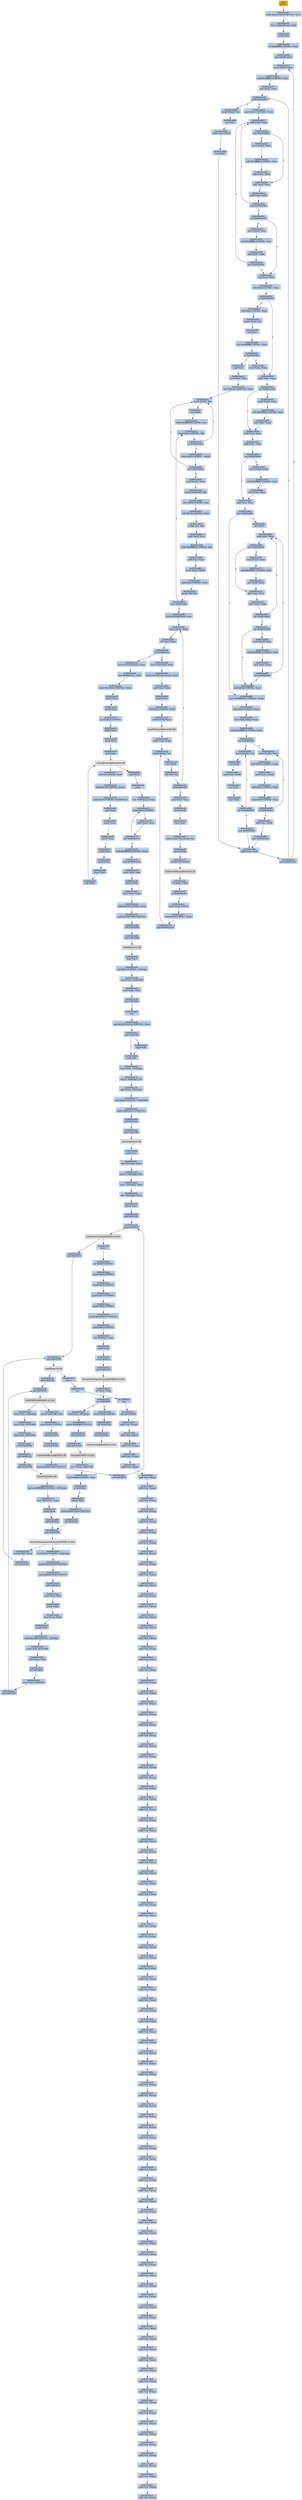 digraph G {
node[shape=rectangle,style=filled,fillcolor=lightsteelblue,color=lightsteelblue]
bgcolor="transparent"
a0x0042acf0pusha_[label="start\npusha ",color="lightgrey",fillcolor="orange"];
a0x0042acf1movl_0x41c000UINT32_esi[label="0x0042acf1\nmovl $0x41c000<UINT32>, %esi"];
a0x0042acf6leal__110592esi__edi[label="0x0042acf6\nleal -110592(%esi), %edi"];
a0x0042acfcpushl_edi[label="0x0042acfc\npushl %edi"];
a0x0042acfdorl_0xffffffffUINT8_ebp[label="0x0042acfd\norl $0xffffffff<UINT8>, %ebp"];
a0x0042ad00jmp_0x0042ad12[label="0x0042ad00\njmp 0x0042ad12"];
a0x0042ad12movl_esi__ebx[label="0x0042ad12\nmovl (%esi), %ebx"];
a0x0042ad14subl_0xfffffffcUINT8_esi[label="0x0042ad14\nsubl $0xfffffffc<UINT8>, %esi"];
a0x0042ad17adcl_ebx_ebx[label="0x0042ad17\nadcl %ebx, %ebx"];
a0x0042ad19jb_0x0042ad08[label="0x0042ad19\njb 0x0042ad08"];
a0x0042ad08movb_esi__al[label="0x0042ad08\nmovb (%esi), %al"];
a0x0042ad0aincl_esi[label="0x0042ad0a\nincl %esi"];
a0x0042ad0bmovb_al_edi_[label="0x0042ad0b\nmovb %al, (%edi)"];
a0x0042ad0dincl_edi[label="0x0042ad0d\nincl %edi"];
a0x0042ad0eaddl_ebx_ebx[label="0x0042ad0e\naddl %ebx, %ebx"];
a0x0042ad10jne_0x0042ad19[label="0x0042ad10\njne 0x0042ad19"];
a0x0042ad1bmovl_0x1UINT32_eax[label="0x0042ad1b\nmovl $0x1<UINT32>, %eax"];
a0x0042ad20addl_ebx_ebx[label="0x0042ad20\naddl %ebx, %ebx"];
a0x0042ad22jne_0x0042ad2b[label="0x0042ad22\njne 0x0042ad2b"];
a0x0042ad2badcl_eax_eax[label="0x0042ad2b\nadcl %eax, %eax"];
a0x0042ad2daddl_ebx_ebx[label="0x0042ad2d\naddl %ebx, %ebx"];
a0x0042ad2fjae_0x0042ad20[label="0x0042ad2f\njae 0x0042ad20"];
a0x0042ad31jne_0x0042ad3c[label="0x0042ad31\njne 0x0042ad3c"];
a0x0042ad3cxorl_ecx_ecx[label="0x0042ad3c\nxorl %ecx, %ecx"];
a0x0042ad3esubl_0x3UINT8_eax[label="0x0042ad3e\nsubl $0x3<UINT8>, %eax"];
a0x0042ad41jb_0x0042ad50[label="0x0042ad41\njb 0x0042ad50"];
a0x0042ad50addl_ebx_ebx[label="0x0042ad50\naddl %ebx, %ebx"];
a0x0042ad52jne_0x0042ad5b[label="0x0042ad52\njne 0x0042ad5b"];
a0x0042ad5badcl_ecx_ecx[label="0x0042ad5b\nadcl %ecx, %ecx"];
a0x0042ad5daddl_ebx_ebx[label="0x0042ad5d\naddl %ebx, %ebx"];
a0x0042ad5fjne_0x0042ad68[label="0x0042ad5f\njne 0x0042ad68"];
a0x0042ad68adcl_ecx_ecx[label="0x0042ad68\nadcl %ecx, %ecx"];
a0x0042ad6ajne_0x0042ad8c[label="0x0042ad6a\njne 0x0042ad8c"];
a0x0042ad6cincl_ecx[label="0x0042ad6c\nincl %ecx"];
a0x0042ad6daddl_ebx_ebx[label="0x0042ad6d\naddl %ebx, %ebx"];
a0x0042ad6fjne_0x0042ad78[label="0x0042ad6f\njne 0x0042ad78"];
a0x0042ad78adcl_ecx_ecx[label="0x0042ad78\nadcl %ecx, %ecx"];
a0x0042ad7aaddl_ebx_ebx[label="0x0042ad7a\naddl %ebx, %ebx"];
a0x0042ad7cjae_0x0042ad6d[label="0x0042ad7c\njae 0x0042ad6d"];
a0x0042ad7ejne_0x0042ad89[label="0x0042ad7e\njne 0x0042ad89"];
a0x0042ad89addl_0x2UINT8_ecx[label="0x0042ad89\naddl $0x2<UINT8>, %ecx"];
a0x0042ad8ccmpl_0xfffff300UINT32_ebp[label="0x0042ad8c\ncmpl $0xfffff300<UINT32>, %ebp"];
a0x0042ad92adcl_0x1UINT8_ecx[label="0x0042ad92\nadcl $0x1<UINT8>, %ecx"];
a0x0042ad95leal_ediebp__edx[label="0x0042ad95\nleal (%edi,%ebp), %edx"];
a0x0042ad98cmpl_0xfffffffcUINT8_ebp[label="0x0042ad98\ncmpl $0xfffffffc<UINT8>, %ebp"];
a0x0042ad9bjbe_0x0042adac[label="0x0042ad9b\njbe 0x0042adac"];
a0x0042ad9dmovb_edx__al[label="0x0042ad9d\nmovb (%edx), %al"];
a0x0042ad9fincl_edx[label="0x0042ad9f\nincl %edx"];
a0x0042ada0movb_al_edi_[label="0x0042ada0\nmovb %al, (%edi)"];
a0x0042ada2incl_edi[label="0x0042ada2\nincl %edi"];
a0x0042ada3decl_ecx[label="0x0042ada3\ndecl %ecx"];
a0x0042ada4jne_0x0042ad9d[label="0x0042ada4\njne 0x0042ad9d"];
a0x0042ada6jmp_0x0042ad0e[label="0x0042ada6\njmp 0x0042ad0e"];
a0x0042ad24movl_esi__ebx[label="0x0042ad24\nmovl (%esi), %ebx"];
a0x0042ad26subl_0xfffffffcUINT8_esi[label="0x0042ad26\nsubl $0xfffffffc<UINT8>, %esi"];
a0x0042ad29adcl_ebx_ebx[label="0x0042ad29\nadcl %ebx, %ebx"];
a0x0042ad43shll_0x8UINT8_eax[label="0x0042ad43\nshll $0x8<UINT8>, %eax"];
a0x0042ad46movb_esi__al[label="0x0042ad46\nmovb (%esi), %al"];
a0x0042ad48incl_esi[label="0x0042ad48\nincl %esi"];
a0x0042ad49xorl_0xffffffffUINT8_eax[label="0x0042ad49\nxorl $0xffffffff<UINT8>, %eax"];
a0x0042ad4cje_0x0042adc2[label="0x0042ad4c\nje 0x0042adc2"];
a0x0042ad4emovl_eax_ebp[label="0x0042ad4e\nmovl %eax, %ebp"];
a0x0042adacmovl_edx__eax[label="0x0042adac\nmovl (%edx), %eax"];
a0x0042adaeaddl_0x4UINT8_edx[label="0x0042adae\naddl $0x4<UINT8>, %edx"];
a0x0042adb1movl_eax_edi_[label="0x0042adb1\nmovl %eax, (%edi)"];
a0x0042adb3addl_0x4UINT8_edi[label="0x0042adb3\naddl $0x4<UINT8>, %edi"];
a0x0042adb6subl_0x4UINT8_ecx[label="0x0042adb6\nsubl $0x4<UINT8>, %ecx"];
a0x0042adb9ja_0x0042adac[label="0x0042adb9\nja 0x0042adac"];
a0x0042adbbaddl_ecx_edi[label="0x0042adbb\naddl %ecx, %edi"];
a0x0042adbdjmp_0x0042ad0e[label="0x0042adbd\njmp 0x0042ad0e"];
a0x0042ad61movl_esi__ebx[label="0x0042ad61\nmovl (%esi), %ebx"];
a0x0042ad63subl_0xfffffffcUINT8_esi[label="0x0042ad63\nsubl $0xfffffffc<UINT8>, %esi"];
a0x0042ad66adcl_ebx_ebx[label="0x0042ad66\nadcl %ebx, %ebx"];
a0x0042ad33movl_esi__ebx[label="0x0042ad33\nmovl (%esi), %ebx"];
a0x0042ad35subl_0xfffffffcUINT8_esi[label="0x0042ad35\nsubl $0xfffffffc<UINT8>, %esi"];
a0x0042ad38adcl_ebx_ebx[label="0x0042ad38\nadcl %ebx, %ebx"];
a0x0042ad3ajae_0x0042ad20[label="0x0042ad3a\njae 0x0042ad20"];
a0x0042ad54movl_esi__ebx[label="0x0042ad54\nmovl (%esi), %ebx"];
a0x0042ad56subl_0xfffffffcUINT8_esi[label="0x0042ad56\nsubl $0xfffffffc<UINT8>, %esi"];
a0x0042ad59adcl_ebx_ebx[label="0x0042ad59\nadcl %ebx, %ebx"];
a0x0042ad80movl_esi__ebx[label="0x0042ad80\nmovl (%esi), %ebx"];
a0x0042ad82subl_0xfffffffcUINT8_esi[label="0x0042ad82\nsubl $0xfffffffc<UINT8>, %esi"];
a0x0042ad85adcl_ebx_ebx[label="0x0042ad85\nadcl %ebx, %ebx"];
a0x0042ad87jae_0x0042ad6d[label="0x0042ad87\njae 0x0042ad6d"];
a0x0042ad71movl_esi__ebx[label="0x0042ad71\nmovl (%esi), %ebx"];
a0x0042ad73subl_0xfffffffcUINT8_esi[label="0x0042ad73\nsubl $0xfffffffc<UINT8>, %esi"];
a0x0042ad76adcl_ebx_ebx[label="0x0042ad76\nadcl %ebx, %ebx"];
a0x0042adc2popl_esi[label="0x0042adc2\npopl %esi"];
a0x0042adc3movl_esi_edi[label="0x0042adc3\nmovl %esi, %edi"];
a0x0042adc5movl_0x22UINT32_ecx[label="0x0042adc5\nmovl $0x22<UINT32>, %ecx"];
a0x0042adcamovb_edi__al[label="0x0042adca\nmovb (%edi), %al"];
a0x0042adccincl_edi[label="0x0042adcc\nincl %edi"];
a0x0042adcdsubb_0xffffffe8UINT8_al[label="0x0042adcd\nsubb $0xffffffe8<UINT8>, %al"];
a0x0042adcfcmpb_0x1UINT8_al[label="0x0042adcf\ncmpb $0x1<UINT8>, %al"];
a0x0042add1ja_0x0042adca[label="0x0042add1\nja 0x0042adca"];
a0x0042add3cmpb_0x0UINT8_edi_[label="0x0042add3\ncmpb $0x0<UINT8>, (%edi)"];
a0x0042add6jne_0x0042adca[label="0x0042add6\njne 0x0042adca"];
a0x0042add8movl_edi__eax[label="0x0042add8\nmovl (%edi), %eax"];
a0x0042addamovb_0x4edi__bl[label="0x0042adda\nmovb 0x4(%edi), %bl"];
a0x0042adddshrw_0x8UINT8_ax[label="0x0042addd\nshrw $0x8<UINT8>, %ax"];
a0x0042ade1roll_0x10UINT8_eax[label="0x0042ade1\nroll $0x10<UINT8>, %eax"];
a0x0042ade4xchgb_al_ah[label="0x0042ade4\nxchgb %al, %ah"];
a0x0042ade6subl_edi_eax[label="0x0042ade6\nsubl %edi, %eax"];
a0x0042ade8subb_0xffffffe8UINT8_bl[label="0x0042ade8\nsubb $0xffffffe8<UINT8>, %bl"];
a0x0042adebaddl_esi_eax[label="0x0042adeb\naddl %esi, %eax"];
a0x0042adedmovl_eax_edi_[label="0x0042aded\nmovl %eax, (%edi)"];
a0x0042adefaddl_0x5UINT8_edi[label="0x0042adef\naddl $0x5<UINT8>, %edi"];
a0x0042adf2movb_bl_al[label="0x0042adf2\nmovb %bl, %al"];
a0x0042adf4loop_0x0042adcf[label="0x0042adf4\nloop 0x0042adcf"];
a0x0042adf6leal_0x28000esi__edi[label="0x0042adf6\nleal 0x28000(%esi), %edi"];
a0x0042adfcmovl_edi__eax[label="0x0042adfc\nmovl (%edi), %eax"];
a0x0042adfeorl_eax_eax[label="0x0042adfe\norl %eax, %eax"];
a0x0042ae00je_0x0042ae3e[label="0x0042ae00\nje 0x0042ae3e"];
a0x0042ae02movl_0x4edi__ebx[label="0x0042ae02\nmovl 0x4(%edi), %ebx"];
a0x0042ae05leal_0x35744eaxesi__eax[label="0x0042ae05\nleal 0x35744(%eax,%esi), %eax"];
a0x0042ae0caddl_esi_ebx[label="0x0042ae0c\naddl %esi, %ebx"];
a0x0042ae0epushl_eax[label="0x0042ae0e\npushl %eax"];
a0x0042ae0faddl_0x8UINT8_edi[label="0x0042ae0f\naddl $0x8<UINT8>, %edi"];
a0x0042ae12call_0x357bcesi_[label="0x0042ae12\ncall 0x357bc(%esi)"];
LoadLibraryA_kernel32_dll[label="LoadLibraryA@kernel32.dll",color="lightgrey",fillcolor="lightgrey"];
a0x0042ae18xchgl_eax_ebp[label="0x0042ae18\nxchgl %eax, %ebp"];
a0x0042ae19movb_edi__al[label="0x0042ae19\nmovb (%edi), %al"];
a0x0042ae1bincl_edi[label="0x0042ae1b\nincl %edi"];
a0x0042ae1corb_al_al[label="0x0042ae1c\norb %al, %al"];
a0x0042ae1eje_0x0042adfc[label="0x0042ae1e\nje 0x0042adfc"];
a0x0042ae20movl_edi_ecx[label="0x0042ae20\nmovl %edi, %ecx"];
a0x0042ae22pushl_edi[label="0x0042ae22\npushl %edi"];
a0x0042ae23decl_eax[label="0x0042ae23\ndecl %eax"];
a0x0042ae24repnz_scasb_es_edi__al[label="0x0042ae24\nrepnz scasb %es:(%edi), %al"];
a0x0042ae26pushl_ebp[label="0x0042ae26\npushl %ebp"];
a0x0042ae27call_0x357c0esi_[label="0x0042ae27\ncall 0x357c0(%esi)"];
GetProcAddress_kernel32_dll[label="GetProcAddress@kernel32.dll",color="lightgrey",fillcolor="lightgrey"];
a0x0042ae2dorl_eax_eax[label="0x0042ae2d\norl %eax, %eax"];
a0x0042ae2fje_0x0042ae38[label="0x0042ae2f\nje 0x0042ae38"];
a0x0042ae31movl_eax_ebx_[label="0x0042ae31\nmovl %eax, (%ebx)"];
a0x0042ae33addl_0x4UINT8_ebx[label="0x0042ae33\naddl $0x4<UINT8>, %ebx"];
a0x0042ae36jmp_0x0042ae19[label="0x0042ae36\njmp 0x0042ae19"];
a0x0042ae3emovl_0x357c4esi__ebp[label="0x0042ae3e\nmovl 0x357c4(%esi), %ebp"];
a0x0042ae44leal__4096esi__edi[label="0x0042ae44\nleal -4096(%esi), %edi"];
a0x0042ae4amovl_0x1000UINT32_ebx[label="0x0042ae4a\nmovl $0x1000<UINT32>, %ebx"];
a0x0042ae4fpushl_eax[label="0x0042ae4f\npushl %eax"];
a0x0042ae50pushl_esp[label="0x0042ae50\npushl %esp"];
a0x0042ae51pushl_0x4UINT8[label="0x0042ae51\npushl $0x4<UINT8>"];
a0x0042ae53pushl_ebx[label="0x0042ae53\npushl %ebx"];
a0x0042ae54pushl_edi[label="0x0042ae54\npushl %edi"];
a0x0042ae55call_ebp[label="0x0042ae55\ncall %ebp"];
VirtualProtect_kernel32_dll[label="VirtualProtect@kernel32.dll",color="lightgrey",fillcolor="lightgrey"];
a0x0042ae57leal_0x1c3edi__eax[label="0x0042ae57\nleal 0x1c3(%edi), %eax"];
a0x0042ae5dandb_0x7fUINT8_eax_[label="0x0042ae5d\nandb $0x7f<UINT8>, (%eax)"];
a0x0042ae60andb_0x7fUINT8_0x28eax_[label="0x0042ae60\nandb $0x7f<UINT8>, 0x28(%eax)"];
a0x0042ae64popl_eax[label="0x0042ae64\npopl %eax"];
a0x0042ae65pushl_eax[label="0x0042ae65\npushl %eax"];
a0x0042ae66pushl_esp[label="0x0042ae66\npushl %esp"];
a0x0042ae67pushl_eax[label="0x0042ae67\npushl %eax"];
a0x0042ae68pushl_ebx[label="0x0042ae68\npushl %ebx"];
a0x0042ae69pushl_edi[label="0x0042ae69\npushl %edi"];
a0x0042ae6acall_ebp[label="0x0042ae6a\ncall %ebp"];
a0x0042ae6cpopl_eax[label="0x0042ae6c\npopl %eax"];
a0x0042ae6dpopa_[label="0x0042ae6d\npopa "];
a0x0042ae6eleal__128esp__eax[label="0x0042ae6e\nleal -128(%esp), %eax"];
a0x0042ae72pushl_0x0UINT8[label="0x0042ae72\npushl $0x0<UINT8>"];
a0x0042ae74cmpl_eax_esp[label="0x0042ae74\ncmpl %eax, %esp"];
a0x0042ae76jne_0x0042ae72[label="0x0042ae76\njne 0x0042ae72"];
a0x0042ae78subl_0xffffff80UINT8_esp[label="0x0042ae78\nsubl $0xffffff80<UINT8>, %esp"];
a0x0042ae7bjmp_0x00403a39[label="0x0042ae7b\njmp 0x00403a39"];
a0x00403a39movl_edi_edi[label="0x00403a39\nmovl %edi, %edi"];
a0x00403a3bpushl_ebp[label="0x00403a3b\npushl %ebp"];
a0x00403a3cmovl_esp_ebp[label="0x00403a3c\nmovl %esp, %ebp"];
a0x00403a3esubl_0x38UINT8_esp[label="0x00403a3e\nsubl $0x38<UINT8>, %esp"];
a0x00403a41pushl_0x401068UINT32[label="0x00403a41\npushl $0x401068<UINT32>"];
a0x00403a46call_0x403e08[label="0x00403a46\ncall 0x403e08"];
a0x00403e08jmp_0x401008[label="0x00403e08\njmp 0x401008"];
strlen_msvcrt_dll[label="strlen@msvcrt.dll",color="lightgrey",fillcolor="lightgrey"];
a0x00403a4bpopl_ecx[label="0x00403a4b\npopl %ecx"];
a0x00403a4cxorl_0x1UINT8__4ebp_[label="0x00403a4c\nxorl $0x1<UINT8>, -4(%ebp)"];
a0x00403a50movl_ecx_0x405000[label="0x00403a50\nmovl %ecx, 0x405000"];
a0x00403a56testl_ebx_edi[label="0x00403a56\ntestl %ebx, %edi"];
a0x00403a58jno_0x403a61[label="0x00403a58\njno 0x403a61"];
a0x00403a61nop_[label="0x00403a61\nnop "];
a0x00403a62testl_0x301e11acUINT32_eax[label="0x00403a62\ntestl $0x301e11ac<UINT32>, %eax"];
a0x00403a67jne_0x403a6b[label="0x00403a67\njne 0x403a6b"];
a0x00403a69negb_dh[label="0x00403a69\nnegb %dh"];
a0x00403a6bnotb_bl[label="0x00403a6b\nnotb %bl"];
a0x00403a6dmovl_edi__12ebp_[label="0x00403a6d\nmovl %edi, -12(%ebp)"];
a0x00403a70movw__16ebp__si[label="0x00403a70\nmovw -16(%ebp), %si"];
a0x00403a74sbbl_ebx__12ebp_[label="0x00403a74\nsbbl %ebx, -12(%ebp)"];
a0x00403a77movl_0x0UINT32_0x405004[label="0x00403a77\nmovl $0x0<UINT32>, 0x405004"];
a0x00403a81pushl_0x40107cUINT32[label="0x00403a81\npushl $0x40107c<UINT32>"];
a0x00403a86call_0x403e0e[label="0x00403a86\ncall 0x403e0e"];
a0x00403e0ejmp_0x401004[label="0x00403e0e\njmp 0x401004"];
remove_msvcrt_dll[label="remove@msvcrt.dll",color="lightgrey",fillcolor="lightgrey"];
a0x00403a8bpopl_ecx[label="0x00403a8b\npopl %ecx"];
a0x00403a8caddl__8ebp__edx[label="0x00403a8c\naddl -8(%ebp), %edx"];
a0x00403a8fmovw__16ebp__ax[label="0x00403a8f\nmovw -16(%ebp), %ax"];
a0x00403a93movl__20ebp__ebx[label="0x00403a93\nmovl -20(%ebp), %ebx"];
a0x00403a96leal__36ebp__eax[label="0x00403a96\nleal -36(%ebp), %eax"];
a0x00403a99pushl_eax[label="0x00403a99\npushl %eax"];
a0x00403a9acall_0x403e20[label="0x00403a9a\ncall 0x403e20"];
a0x00403e20jmp_0x401024[label="0x00403e20\njmp 0x401024"];
GetSystemTime_KERNEL32_DLL[label="GetSystemTime@KERNEL32.DLL",color="lightgrey",fillcolor="lightgrey"];
a0x00403a9fcall_0x403e14[label="0x00403a9f\ncall 0x403e14"];
a0x00403e14jmp_0x401000[label="0x00403e14\njmp 0x401000"];
rand_msvcrt_dll[label="rand@msvcrt.dll",color="lightgrey",fillcolor="lightgrey"];
a0x00403aa4call_0x403e26[label="0x00403aa4\ncall 0x403e26"];
a0x00403e26jmp_0x40101c[label="0x00403e26\njmp 0x40101c"];
GetOEMCP_KERNEL32_DLL[label="GetOEMCP@KERNEL32.DLL",color="lightgrey",fillcolor="lightgrey"];
a0x00403aa9movw_ax__16ebp_[label="0x00403aa9\nmovw %ax, -16(%ebp)"];
a0x00403aadmovw_di_0x405008[label="0x00403aad\nmovw %di, 0x405008"];
a0x00403ab4andw_bx_0x40500a[label="0x00403ab4\nandw %bx, 0x40500a"];
a0x00403abbpushl_0x40500c[label="0x00403abb\npushl 0x40500c"];
a0x00403ac1call_0x403e4a[label="0x00403ac1\ncall 0x403e4a"];
a0x00403e4ajmp_0x401034[label="0x00403e4a\njmp 0x401034"];
SaveDC_GDI32_dll[label="SaveDC@GDI32.dll",color="lightgrey",fillcolor="lightgrey"];
a0x00403ac6movw_0xffffffffUINT16__40ebp_[label="0x00403ac6\nmovw $0xffffffff<UINT16>, -40(%ebp)"];
a0x00403accleal__48ebp__eax[label="0x00403acc\nleal -48(%ebp), %eax"];
a0x00403acfpushl_eax[label="0x00403acf\npushl %eax"];
a0x00403ad0call_0x403e2c[label="0x00403ad0\ncall 0x403e2c"];
a0x00403e2cjmp_0x401018[label="0x00403e2c\njmp 0x401018"];
QueryPerformanceCounter_KERNEL32_DLL[label="QueryPerformanceCounter@KERNEL32.DLL",color="lightgrey",fillcolor="lightgrey"];
a0x00403ad5movb_0x1UINT8__52ebp_[label="0x00403ad5\nmovb $0x1<UINT8>, -52(%ebp)"];
a0x00403ad9pushl_0x401090UINT32[label="0x00403ad9\npushl $0x401090<UINT32>"];
a0x00403adepushl_0x4010a8UINT32[label="0x00403ade\npushl $0x4010a8<UINT32>"];
a0x00403ae3call_0x403da1[label="0x00403ae3\ncall 0x403da1"];
a0x00403da1movl_edi_edi[label="0x00403da1\nmovl %edi, %edi"];
a0x00403da3pushl_ebp[label="0x00403da3\npushl %ebp"];
a0x00403da4movl_esp_ebp[label="0x00403da4\nmovl %esp, %ebp"];
a0x00403da6pushl_ecx[label="0x00403da6\npushl %ecx"];
a0x00403da7andl_0x1d8UINT32__4ebp_[label="0x00403da7\nandl $0x1d8<UINT32>, -4(%ebp)"];
a0x00403daemovb_dh_0x407588[label="0x00403dae\nmovb %dh, 0x407588"];
a0x00403db4testl_ecx_edi[label="0x00403db4\ntestl %ecx, %edi"];
a0x00403db6je_0x403ddd[label="0x00403db6\nje 0x403ddd"];
a0x00403dddmovl_edi_0x4075e0[label="0x00403ddd\nmovl %edi, 0x4075e0"];
a0x00403de3call_0x403e26[label="0x00403de3\ncall 0x403e26"];
a0x00403de8movb_0x407588_ah[label="0x00403de8\nmovb 0x407588, %ah"];
a0x00403deepushl_0x0UINT8[label="0x00403dee\npushl $0x0<UINT8>"];
a0x00403df0call_0x403e62[label="0x00403df0\ncall 0x403e62"];
a0x00403e62jmp_0x401044[label="0x00403e62\njmp 0x401044"];
CreateSolidBrush_GDI32_dll[label="CreateSolidBrush@GDI32.dll",color="lightgrey",fillcolor="lightgrey"];
a0x00403df5pushl_0x4075e8UINT32[label="0x00403df5\npushl $0x4075e8<UINT32>"];
a0x00403dfacall_0x403e20[label="0x00403dfa\ncall 0x403e20"];
a0x00403dffleave_[label="0x00403dff\nleave "];
a0x00403e00ret_0x8UINT16[label="0x00403e00\nret $0x8<UINT16>"];
a0x00403ae8pushl_0x0UINT8[label="0x00403ae8\npushl $0x0<UINT8>"];
a0x00403aeapushl_0x0UINT8[label="0x00403aea\npushl $0x0<UINT8>"];
a0x00403aecpushl_0x14UINT8[label="0x00403aec\npushl $0x14<UINT8>"];
a0x00403aeepushl_0x0UINT8[label="0x00403aee\npushl $0x0<UINT8>"];
a0x00403af0pushl_0x403b3aUINT32[label="0x00403af0\npushl $0x403b3a<UINT32>"];
a0x00403af5pushl_0x0UINT8[label="0x00403af5\npushl $0x0<UINT8>"];
a0x00403af7leal__4ebp__eax[label="0x00403af7\nleal -4(%ebp), %eax"];
a0x00403afapushl_eax[label="0x00403afa\npushl %eax"];
a0x00403afbcall_0x403e32[label="0x00403afb\ncall 0x403e32"];
a0x00403e32jmp_0x401014[label="0x00403e32\njmp 0x401014"];
CreateTimerQueueTimer_KERNEL32_DLL[label="CreateTimerQueueTimer@KERNEL32.DLL",color="lightgrey",fillcolor="lightgrey"];
a0x00403b00orl_eax_eax[label="0x00403b00\norl %eax, %eax"];
a0x00403b02jne_0x403b0b[label="0x00403b02\njne 0x403b0b"];
a0x00403b04pushl_0x0UINT8[label="0x00403b04\npushl $0x0<UINT8>"];
a0x00403b0bmovb_dl__56ebp_[label="0x00403b0b\nmovb %dl, -56(%ebp)"];
a0x00403b0epushl_0xffffffffUINT8[label="0x00403b0e\npushl $0xffffffff<UINT8>"];
a0x00403b10call_0x403e3e[label="0x00403b10\ncall 0x403e3e"];
a0x00403e3ejmp_0x401020[label="0x00403e3e\njmp 0x401020"];
Sleep_KERNEL32_DLL[label="Sleep@KERNEL32.DLL",color="lightgrey",fillcolor="lightgrey"];
a0x00403b15movl_eax_0x407560[label="0x00403b15\nmovl %eax, 0x407560"];
a0x00403b1acmpl_0x6dUINT8_eax[label="0x00403b1a\ncmpl $0x6d<UINT8>, %eax"];
a0x00403b1dje_0x403b2e[label="0x00403b1d\nje 0x403b2e"];
a0x00403b1fbswap_ebx[label="0x00403b1f\nbswap %ebx"];
a0x00403b21pushl_0x407564UINT32[label="0x00403b21\npushl $0x407564<UINT32>"];
a0x00403b26call_0x403e2c[label="0x00403b26\ncall 0x403e2c"];
a0x00403b2bmovzbl_bl_eax[label="0x00403b2b\nmovzbl %bl, %eax"];
a0x00403b2ecall_0x403e14[label="0x00403b2e\ncall 0x403e14"];
a0x00403b33leave_[label="0x00403b33\nleave "];
a0x00403b34ret[label="0x00403b34\nret"];
a0x7c8000c0nop_[label="0x7c8000c0\nnop "];
a0x7c8000c1call_0x63d7f9f4[label="0x7c8000c1\ncall 0x63d7f9f4"];
a0x63d7f9f4addb_al_eax_[label="0x63d7f9f4\naddb %al, (%eax)"];
a0x63d7f9f6addb_al_eax_[label="0x63d7f9f6\naddb %al, (%eax)"];
a0x63d7f9f8addb_al_eax_[label="0x63d7f9f8\naddb %al, (%eax)"];
a0x63d7f9faaddb_al_eax_[label="0x63d7f9fa\naddb %al, (%eax)"];
a0x63d7f9fcaddb_al_eax_[label="0x63d7f9fc\naddb %al, (%eax)"];
a0x63d7f9feaddb_al_eax_[label="0x63d7f9fe\naddb %al, (%eax)"];
a0x63d7fa00addb_al_eax_[label="0x63d7fa00\naddb %al, (%eax)"];
a0x63d7fa02addb_al_eax_[label="0x63d7fa02\naddb %al, (%eax)"];
a0x63d7fa04addb_al_eax_[label="0x63d7fa04\naddb %al, (%eax)"];
a0x63d7fa06addb_al_eax_[label="0x63d7fa06\naddb %al, (%eax)"];
a0x63d7fa08addb_al_eax_[label="0x63d7fa08\naddb %al, (%eax)"];
a0x63d7fa0aaddb_al_eax_[label="0x63d7fa0a\naddb %al, (%eax)"];
a0x63d7fa0caddb_al_eax_[label="0x63d7fa0c\naddb %al, (%eax)"];
a0x63d7fa0eaddb_al_eax_[label="0x63d7fa0e\naddb %al, (%eax)"];
a0x63d7fa10addb_al_eax_[label="0x63d7fa10\naddb %al, (%eax)"];
a0x63d7fa12addb_al_eax_[label="0x63d7fa12\naddb %al, (%eax)"];
a0x63d7fa14addb_al_eax_[label="0x63d7fa14\naddb %al, (%eax)"];
a0x63d7fa16addb_al_eax_[label="0x63d7fa16\naddb %al, (%eax)"];
a0x63d7fa18addb_al_eax_[label="0x63d7fa18\naddb %al, (%eax)"];
a0x63d7fa1aaddb_al_eax_[label="0x63d7fa1a\naddb %al, (%eax)"];
a0x63d7fa1caddb_al_eax_[label="0x63d7fa1c\naddb %al, (%eax)"];
a0x63d7fa1eaddb_al_eax_[label="0x63d7fa1e\naddb %al, (%eax)"];
a0x63d7fa20addb_al_eax_[label="0x63d7fa20\naddb %al, (%eax)"];
a0x63d7fa22addb_al_eax_[label="0x63d7fa22\naddb %al, (%eax)"];
a0x63d7fa24addb_al_eax_[label="0x63d7fa24\naddb %al, (%eax)"];
a0x63d7fa26addb_al_eax_[label="0x63d7fa26\naddb %al, (%eax)"];
a0x63d7fa28addb_al_eax_[label="0x63d7fa28\naddb %al, (%eax)"];
a0x63d7fa2aaddb_al_eax_[label="0x63d7fa2a\naddb %al, (%eax)"];
a0x63d7fa2caddb_al_eax_[label="0x63d7fa2c\naddb %al, (%eax)"];
a0x63d7fa2eaddb_al_eax_[label="0x63d7fa2e\naddb %al, (%eax)"];
a0x63d7fa30addb_al_eax_[label="0x63d7fa30\naddb %al, (%eax)"];
a0x63d7fa32addb_al_eax_[label="0x63d7fa32\naddb %al, (%eax)"];
a0x63d7fa34addb_al_eax_[label="0x63d7fa34\naddb %al, (%eax)"];
a0x63d7fa36addb_al_eax_[label="0x63d7fa36\naddb %al, (%eax)"];
a0x63d7fa38addb_al_eax_[label="0x63d7fa38\naddb %al, (%eax)"];
a0x63d7fa3aaddb_al_eax_[label="0x63d7fa3a\naddb %al, (%eax)"];
a0x63d7fa3caddb_al_eax_[label="0x63d7fa3c\naddb %al, (%eax)"];
a0x63d7fa3eaddb_al_eax_[label="0x63d7fa3e\naddb %al, (%eax)"];
a0x63d7fa40addb_al_eax_[label="0x63d7fa40\naddb %al, (%eax)"];
a0x63d7fa42addb_al_eax_[label="0x63d7fa42\naddb %al, (%eax)"];
a0x63d7fa44addb_al_eax_[label="0x63d7fa44\naddb %al, (%eax)"];
a0x63d7fa46addb_al_eax_[label="0x63d7fa46\naddb %al, (%eax)"];
a0x63d7fa48addb_al_eax_[label="0x63d7fa48\naddb %al, (%eax)"];
a0x63d7fa4aaddb_al_eax_[label="0x63d7fa4a\naddb %al, (%eax)"];
a0x63d7fa4caddb_al_eax_[label="0x63d7fa4c\naddb %al, (%eax)"];
a0x63d7fa4eaddb_al_eax_[label="0x63d7fa4e\naddb %al, (%eax)"];
a0x63d7fa50addb_al_eax_[label="0x63d7fa50\naddb %al, (%eax)"];
a0x63d7fa52addb_al_eax_[label="0x63d7fa52\naddb %al, (%eax)"];
a0x63d7fa54addb_al_eax_[label="0x63d7fa54\naddb %al, (%eax)"];
a0x63d7fa56addb_al_eax_[label="0x63d7fa56\naddb %al, (%eax)"];
a0x63d7fa58addb_al_eax_[label="0x63d7fa58\naddb %al, (%eax)"];
a0x63d7fa5aaddb_al_eax_[label="0x63d7fa5a\naddb %al, (%eax)"];
a0x63d7fa5caddb_al_eax_[label="0x63d7fa5c\naddb %al, (%eax)"];
a0x63d7fa5eaddb_al_eax_[label="0x63d7fa5e\naddb %al, (%eax)"];
a0x63d7fa60addb_al_eax_[label="0x63d7fa60\naddb %al, (%eax)"];
a0x63d7fa62addb_al_eax_[label="0x63d7fa62\naddb %al, (%eax)"];
a0x63d7fa64addb_al_eax_[label="0x63d7fa64\naddb %al, (%eax)"];
a0x63d7fa66addb_al_eax_[label="0x63d7fa66\naddb %al, (%eax)"];
a0x63d7fa68addb_al_eax_[label="0x63d7fa68\naddb %al, (%eax)"];
a0x63d7fa6aaddb_al_eax_[label="0x63d7fa6a\naddb %al, (%eax)"];
a0x63d7fa6caddb_al_eax_[label="0x63d7fa6c\naddb %al, (%eax)"];
a0x63d7fa6eaddb_al_eax_[label="0x63d7fa6e\naddb %al, (%eax)"];
a0x63d7fa70addb_al_eax_[label="0x63d7fa70\naddb %al, (%eax)"];
a0x63d7fa72addb_al_eax_[label="0x63d7fa72\naddb %al, (%eax)"];
a0x63d7fa74addb_al_eax_[label="0x63d7fa74\naddb %al, (%eax)"];
a0x63d7fa76addb_al_eax_[label="0x63d7fa76\naddb %al, (%eax)"];
a0x63d7fa78addb_al_eax_[label="0x63d7fa78\naddb %al, (%eax)"];
a0x63d7fa7aaddb_al_eax_[label="0x63d7fa7a\naddb %al, (%eax)"];
a0x63d7fa7caddb_al_eax_[label="0x63d7fa7c\naddb %al, (%eax)"];
a0x63d7fa7eaddb_al_eax_[label="0x63d7fa7e\naddb %al, (%eax)"];
a0x63d7fa80addb_al_eax_[label="0x63d7fa80\naddb %al, (%eax)"];
a0x63d7fa82addb_al_eax_[label="0x63d7fa82\naddb %al, (%eax)"];
a0x63d7fa84addb_al_eax_[label="0x63d7fa84\naddb %al, (%eax)"];
a0x63d7fa86addb_al_eax_[label="0x63d7fa86\naddb %al, (%eax)"];
a0x63d7fa88addb_al_eax_[label="0x63d7fa88\naddb %al, (%eax)"];
a0x63d7fa8aaddb_al_eax_[label="0x63d7fa8a\naddb %al, (%eax)"];
a0x63d7fa8caddb_al_eax_[label="0x63d7fa8c\naddb %al, (%eax)"];
a0x63d7fa8eaddb_al_eax_[label="0x63d7fa8e\naddb %al, (%eax)"];
a0x63d7fa90addb_al_eax_[label="0x63d7fa90\naddb %al, (%eax)"];
a0x63d7fa92addb_al_eax_[label="0x63d7fa92\naddb %al, (%eax)"];
a0x63d7fa94addb_al_eax_[label="0x63d7fa94\naddb %al, (%eax)"];
a0x63d7fa96addb_al_eax_[label="0x63d7fa96\naddb %al, (%eax)"];
a0x63d7fa98addb_al_eax_[label="0x63d7fa98\naddb %al, (%eax)"];
a0x63d7fa9aaddb_al_eax_[label="0x63d7fa9a\naddb %al, (%eax)"];
a0x63d7fa9caddb_al_eax_[label="0x63d7fa9c\naddb %al, (%eax)"];
a0x63d7fa9eaddb_al_eax_[label="0x63d7fa9e\naddb %al, (%eax)"];
a0x63d7faa0addb_al_eax_[label="0x63d7faa0\naddb %al, (%eax)"];
a0x63d7faa2addb_al_eax_[label="0x63d7faa2\naddb %al, (%eax)"];
a0x63d7faa4addb_al_eax_[label="0x63d7faa4\naddb %al, (%eax)"];
a0x63d7faa6addb_al_eax_[label="0x63d7faa6\naddb %al, (%eax)"];
a0x63d7faa8addb_al_eax_[label="0x63d7faa8\naddb %al, (%eax)"];
a0x63d7faaaaddb_al_eax_[label="0x63d7faaa\naddb %al, (%eax)"];
a0x63d7faacaddb_al_eax_[label="0x63d7faac\naddb %al, (%eax)"];
a0x63d7faaeaddb_al_eax_[label="0x63d7faae\naddb %al, (%eax)"];
a0x63d7fab0addb_al_eax_[label="0x63d7fab0\naddb %al, (%eax)"];
a0x63d7fab2addb_al_eax_[label="0x63d7fab2\naddb %al, (%eax)"];
a0x63d7fab4addb_al_eax_[label="0x63d7fab4\naddb %al, (%eax)"];
a0x63d7fab6addb_al_eax_[label="0x63d7fab6\naddb %al, (%eax)"];
a0x63d7fab8addb_al_eax_[label="0x63d7fab8\naddb %al, (%eax)"];
a0x63d7fabaaddb_al_eax_[label="0x63d7faba\naddb %al, (%eax)"];
a0x63d7fabcaddb_al_eax_[label="0x63d7fabc\naddb %al, (%eax)"];
a0x63d7fabeaddb_al_eax_[label="0x63d7fabe\naddb %al, (%eax)"];
a0x00403b06call_0x403e38[label="0x00403b06\ncall 0x403e38"];
a0x00403e38jmp_0x40102c[label="0x00403e38\njmp 0x40102c"];
ExitProcess_KERNEL32_DLL[label="ExitProcess@KERNEL32.DLL",color="lightgrey",fillcolor="lightgrey"];
a0x0042acf0pusha_ -> a0x0042acf1movl_0x41c000UINT32_esi [color="#000000"];
a0x0042acf1movl_0x41c000UINT32_esi -> a0x0042acf6leal__110592esi__edi [color="#000000"];
a0x0042acf6leal__110592esi__edi -> a0x0042acfcpushl_edi [color="#000000"];
a0x0042acfcpushl_edi -> a0x0042acfdorl_0xffffffffUINT8_ebp [color="#000000"];
a0x0042acfdorl_0xffffffffUINT8_ebp -> a0x0042ad00jmp_0x0042ad12 [color="#000000"];
a0x0042ad00jmp_0x0042ad12 -> a0x0042ad12movl_esi__ebx [color="#000000"];
a0x0042ad12movl_esi__ebx -> a0x0042ad14subl_0xfffffffcUINT8_esi [color="#000000"];
a0x0042ad14subl_0xfffffffcUINT8_esi -> a0x0042ad17adcl_ebx_ebx [color="#000000"];
a0x0042ad17adcl_ebx_ebx -> a0x0042ad19jb_0x0042ad08 [color="#000000"];
a0x0042ad19jb_0x0042ad08 -> a0x0042ad08movb_esi__al [color="#000000",label="T"];
a0x0042ad08movb_esi__al -> a0x0042ad0aincl_esi [color="#000000"];
a0x0042ad0aincl_esi -> a0x0042ad0bmovb_al_edi_ [color="#000000"];
a0x0042ad0bmovb_al_edi_ -> a0x0042ad0dincl_edi [color="#000000"];
a0x0042ad0dincl_edi -> a0x0042ad0eaddl_ebx_ebx [color="#000000"];
a0x0042ad0eaddl_ebx_ebx -> a0x0042ad10jne_0x0042ad19 [color="#000000"];
a0x0042ad10jne_0x0042ad19 -> a0x0042ad19jb_0x0042ad08 [color="#000000",label="T"];
a0x0042ad19jb_0x0042ad08 -> a0x0042ad1bmovl_0x1UINT32_eax [color="#000000",label="F"];
a0x0042ad1bmovl_0x1UINT32_eax -> a0x0042ad20addl_ebx_ebx [color="#000000"];
a0x0042ad20addl_ebx_ebx -> a0x0042ad22jne_0x0042ad2b [color="#000000"];
a0x0042ad22jne_0x0042ad2b -> a0x0042ad2badcl_eax_eax [color="#000000",label="T"];
a0x0042ad2badcl_eax_eax -> a0x0042ad2daddl_ebx_ebx [color="#000000"];
a0x0042ad2daddl_ebx_ebx -> a0x0042ad2fjae_0x0042ad20 [color="#000000"];
a0x0042ad2fjae_0x0042ad20 -> a0x0042ad31jne_0x0042ad3c [color="#000000",label="F"];
a0x0042ad31jne_0x0042ad3c -> a0x0042ad3cxorl_ecx_ecx [color="#000000",label="T"];
a0x0042ad3cxorl_ecx_ecx -> a0x0042ad3esubl_0x3UINT8_eax [color="#000000"];
a0x0042ad3esubl_0x3UINT8_eax -> a0x0042ad41jb_0x0042ad50 [color="#000000"];
a0x0042ad41jb_0x0042ad50 -> a0x0042ad50addl_ebx_ebx [color="#000000",label="T"];
a0x0042ad50addl_ebx_ebx -> a0x0042ad52jne_0x0042ad5b [color="#000000"];
a0x0042ad52jne_0x0042ad5b -> a0x0042ad5badcl_ecx_ecx [color="#000000",label="T"];
a0x0042ad5badcl_ecx_ecx -> a0x0042ad5daddl_ebx_ebx [color="#000000"];
a0x0042ad5daddl_ebx_ebx -> a0x0042ad5fjne_0x0042ad68 [color="#000000"];
a0x0042ad5fjne_0x0042ad68 -> a0x0042ad68adcl_ecx_ecx [color="#000000",label="T"];
a0x0042ad68adcl_ecx_ecx -> a0x0042ad6ajne_0x0042ad8c [color="#000000"];
a0x0042ad6ajne_0x0042ad8c -> a0x0042ad6cincl_ecx [color="#000000",label="F"];
a0x0042ad6cincl_ecx -> a0x0042ad6daddl_ebx_ebx [color="#000000"];
a0x0042ad6daddl_ebx_ebx -> a0x0042ad6fjne_0x0042ad78 [color="#000000"];
a0x0042ad6fjne_0x0042ad78 -> a0x0042ad78adcl_ecx_ecx [color="#000000",label="T"];
a0x0042ad78adcl_ecx_ecx -> a0x0042ad7aaddl_ebx_ebx [color="#000000"];
a0x0042ad7aaddl_ebx_ebx -> a0x0042ad7cjae_0x0042ad6d [color="#000000"];
a0x0042ad7cjae_0x0042ad6d -> a0x0042ad6daddl_ebx_ebx [color="#000000",label="T"];
a0x0042ad7cjae_0x0042ad6d -> a0x0042ad7ejne_0x0042ad89 [color="#000000",label="F"];
a0x0042ad7ejne_0x0042ad89 -> a0x0042ad89addl_0x2UINT8_ecx [color="#000000",label="T"];
a0x0042ad89addl_0x2UINT8_ecx -> a0x0042ad8ccmpl_0xfffff300UINT32_ebp [color="#000000"];
a0x0042ad8ccmpl_0xfffff300UINT32_ebp -> a0x0042ad92adcl_0x1UINT8_ecx [color="#000000"];
a0x0042ad92adcl_0x1UINT8_ecx -> a0x0042ad95leal_ediebp__edx [color="#000000"];
a0x0042ad95leal_ediebp__edx -> a0x0042ad98cmpl_0xfffffffcUINT8_ebp [color="#000000"];
a0x0042ad98cmpl_0xfffffffcUINT8_ebp -> a0x0042ad9bjbe_0x0042adac [color="#000000"];
a0x0042ad9bjbe_0x0042adac -> a0x0042ad9dmovb_edx__al [color="#000000",label="F"];
a0x0042ad9dmovb_edx__al -> a0x0042ad9fincl_edx [color="#000000"];
a0x0042ad9fincl_edx -> a0x0042ada0movb_al_edi_ [color="#000000"];
a0x0042ada0movb_al_edi_ -> a0x0042ada2incl_edi [color="#000000"];
a0x0042ada2incl_edi -> a0x0042ada3decl_ecx [color="#000000"];
a0x0042ada3decl_ecx -> a0x0042ada4jne_0x0042ad9d [color="#000000"];
a0x0042ada4jne_0x0042ad9d -> a0x0042ad9dmovb_edx__al [color="#000000",label="T"];
a0x0042ada4jne_0x0042ad9d -> a0x0042ada6jmp_0x0042ad0e [color="#000000",label="F"];
a0x0042ada6jmp_0x0042ad0e -> a0x0042ad0eaddl_ebx_ebx [color="#000000"];
a0x0042ad22jne_0x0042ad2b -> a0x0042ad24movl_esi__ebx [color="#000000",label="F"];
a0x0042ad24movl_esi__ebx -> a0x0042ad26subl_0xfffffffcUINT8_esi [color="#000000"];
a0x0042ad26subl_0xfffffffcUINT8_esi -> a0x0042ad29adcl_ebx_ebx [color="#000000"];
a0x0042ad29adcl_ebx_ebx -> a0x0042ad2badcl_eax_eax [color="#000000"];
a0x0042ad41jb_0x0042ad50 -> a0x0042ad43shll_0x8UINT8_eax [color="#000000",label="F"];
a0x0042ad43shll_0x8UINT8_eax -> a0x0042ad46movb_esi__al [color="#000000"];
a0x0042ad46movb_esi__al -> a0x0042ad48incl_esi [color="#000000"];
a0x0042ad48incl_esi -> a0x0042ad49xorl_0xffffffffUINT8_eax [color="#000000"];
a0x0042ad49xorl_0xffffffffUINT8_eax -> a0x0042ad4cje_0x0042adc2 [color="#000000"];
a0x0042ad4cje_0x0042adc2 -> a0x0042ad4emovl_eax_ebp [color="#000000",label="F"];
a0x0042ad4emovl_eax_ebp -> a0x0042ad50addl_ebx_ebx [color="#000000"];
a0x0042ad6ajne_0x0042ad8c -> a0x0042ad8ccmpl_0xfffff300UINT32_ebp [color="#000000",label="T"];
a0x0042ad9bjbe_0x0042adac -> a0x0042adacmovl_edx__eax [color="#000000",label="T"];
a0x0042adacmovl_edx__eax -> a0x0042adaeaddl_0x4UINT8_edx [color="#000000"];
a0x0042adaeaddl_0x4UINT8_edx -> a0x0042adb1movl_eax_edi_ [color="#000000"];
a0x0042adb1movl_eax_edi_ -> a0x0042adb3addl_0x4UINT8_edi [color="#000000"];
a0x0042adb3addl_0x4UINT8_edi -> a0x0042adb6subl_0x4UINT8_ecx [color="#000000"];
a0x0042adb6subl_0x4UINT8_ecx -> a0x0042adb9ja_0x0042adac [color="#000000"];
a0x0042adb9ja_0x0042adac -> a0x0042adbbaddl_ecx_edi [color="#000000",label="F"];
a0x0042adbbaddl_ecx_edi -> a0x0042adbdjmp_0x0042ad0e [color="#000000"];
a0x0042adbdjmp_0x0042ad0e -> a0x0042ad0eaddl_ebx_ebx [color="#000000"];
a0x0042ad5fjne_0x0042ad68 -> a0x0042ad61movl_esi__ebx [color="#000000",label="F"];
a0x0042ad61movl_esi__ebx -> a0x0042ad63subl_0xfffffffcUINT8_esi [color="#000000"];
a0x0042ad63subl_0xfffffffcUINT8_esi -> a0x0042ad66adcl_ebx_ebx [color="#000000"];
a0x0042ad66adcl_ebx_ebx -> a0x0042ad68adcl_ecx_ecx [color="#000000"];
a0x0042adb9ja_0x0042adac -> a0x0042adacmovl_edx__eax [color="#000000",label="T"];
a0x0042ad10jne_0x0042ad19 -> a0x0042ad12movl_esi__ebx [color="#000000",label="F"];
a0x0042ad31jne_0x0042ad3c -> a0x0042ad33movl_esi__ebx [color="#000000",label="F"];
a0x0042ad33movl_esi__ebx -> a0x0042ad35subl_0xfffffffcUINT8_esi [color="#000000"];
a0x0042ad35subl_0xfffffffcUINT8_esi -> a0x0042ad38adcl_ebx_ebx [color="#000000"];
a0x0042ad38adcl_ebx_ebx -> a0x0042ad3ajae_0x0042ad20 [color="#000000"];
a0x0042ad3ajae_0x0042ad20 -> a0x0042ad3cxorl_ecx_ecx [color="#000000",label="F"];
a0x0042ad2fjae_0x0042ad20 -> a0x0042ad20addl_ebx_ebx [color="#000000",label="T"];
a0x0042ad52jne_0x0042ad5b -> a0x0042ad54movl_esi__ebx [color="#000000",label="F"];
a0x0042ad54movl_esi__ebx -> a0x0042ad56subl_0xfffffffcUINT8_esi [color="#000000"];
a0x0042ad56subl_0xfffffffcUINT8_esi -> a0x0042ad59adcl_ebx_ebx [color="#000000"];
a0x0042ad59adcl_ebx_ebx -> a0x0042ad5badcl_ecx_ecx [color="#000000"];
a0x0042ad3ajae_0x0042ad20 -> a0x0042ad20addl_ebx_ebx [color="#000000",label="T"];
a0x0042ad7ejne_0x0042ad89 -> a0x0042ad80movl_esi__ebx [color="#000000",label="F"];
a0x0042ad80movl_esi__ebx -> a0x0042ad82subl_0xfffffffcUINT8_esi [color="#000000"];
a0x0042ad82subl_0xfffffffcUINT8_esi -> a0x0042ad85adcl_ebx_ebx [color="#000000"];
a0x0042ad85adcl_ebx_ebx -> a0x0042ad87jae_0x0042ad6d [color="#000000"];
a0x0042ad87jae_0x0042ad6d -> a0x0042ad6daddl_ebx_ebx [color="#000000",label="T"];
a0x0042ad6fjne_0x0042ad78 -> a0x0042ad71movl_esi__ebx [color="#000000",label="F"];
a0x0042ad71movl_esi__ebx -> a0x0042ad73subl_0xfffffffcUINT8_esi [color="#000000"];
a0x0042ad73subl_0xfffffffcUINT8_esi -> a0x0042ad76adcl_ebx_ebx [color="#000000"];
a0x0042ad76adcl_ebx_ebx -> a0x0042ad78adcl_ecx_ecx [color="#000000"];
a0x0042ad87jae_0x0042ad6d -> a0x0042ad89addl_0x2UINT8_ecx [color="#000000",label="F"];
a0x0042ad4cje_0x0042adc2 -> a0x0042adc2popl_esi [color="#000000",label="T"];
a0x0042adc2popl_esi -> a0x0042adc3movl_esi_edi [color="#000000"];
a0x0042adc3movl_esi_edi -> a0x0042adc5movl_0x22UINT32_ecx [color="#000000"];
a0x0042adc5movl_0x22UINT32_ecx -> a0x0042adcamovb_edi__al [color="#000000"];
a0x0042adcamovb_edi__al -> a0x0042adccincl_edi [color="#000000"];
a0x0042adccincl_edi -> a0x0042adcdsubb_0xffffffe8UINT8_al [color="#000000"];
a0x0042adcdsubb_0xffffffe8UINT8_al -> a0x0042adcfcmpb_0x1UINT8_al [color="#000000"];
a0x0042adcfcmpb_0x1UINT8_al -> a0x0042add1ja_0x0042adca [color="#000000"];
a0x0042add1ja_0x0042adca -> a0x0042adcamovb_edi__al [color="#000000",label="T"];
a0x0042add1ja_0x0042adca -> a0x0042add3cmpb_0x0UINT8_edi_ [color="#000000",label="F"];
a0x0042add3cmpb_0x0UINT8_edi_ -> a0x0042add6jne_0x0042adca [color="#000000"];
a0x0042add6jne_0x0042adca -> a0x0042add8movl_edi__eax [color="#000000",label="F"];
a0x0042add8movl_edi__eax -> a0x0042addamovb_0x4edi__bl [color="#000000"];
a0x0042addamovb_0x4edi__bl -> a0x0042adddshrw_0x8UINT8_ax [color="#000000"];
a0x0042adddshrw_0x8UINT8_ax -> a0x0042ade1roll_0x10UINT8_eax [color="#000000"];
a0x0042ade1roll_0x10UINT8_eax -> a0x0042ade4xchgb_al_ah [color="#000000"];
a0x0042ade4xchgb_al_ah -> a0x0042ade6subl_edi_eax [color="#000000"];
a0x0042ade6subl_edi_eax -> a0x0042ade8subb_0xffffffe8UINT8_bl [color="#000000"];
a0x0042ade8subb_0xffffffe8UINT8_bl -> a0x0042adebaddl_esi_eax [color="#000000"];
a0x0042adebaddl_esi_eax -> a0x0042adedmovl_eax_edi_ [color="#000000"];
a0x0042adedmovl_eax_edi_ -> a0x0042adefaddl_0x5UINT8_edi [color="#000000"];
a0x0042adefaddl_0x5UINT8_edi -> a0x0042adf2movb_bl_al [color="#000000"];
a0x0042adf2movb_bl_al -> a0x0042adf4loop_0x0042adcf [color="#000000"];
a0x0042adf4loop_0x0042adcf -> a0x0042adcfcmpb_0x1UINT8_al [color="#000000",label="T"];
a0x0042add6jne_0x0042adca -> a0x0042adcamovb_edi__al [color="#000000",label="T"];
a0x0042adf4loop_0x0042adcf -> a0x0042adf6leal_0x28000esi__edi [color="#000000",label="F"];
a0x0042adf6leal_0x28000esi__edi -> a0x0042adfcmovl_edi__eax [color="#000000"];
a0x0042adfcmovl_edi__eax -> a0x0042adfeorl_eax_eax [color="#000000"];
a0x0042adfeorl_eax_eax -> a0x0042ae00je_0x0042ae3e [color="#000000"];
a0x0042ae00je_0x0042ae3e -> a0x0042ae02movl_0x4edi__ebx [color="#000000",label="F"];
a0x0042ae02movl_0x4edi__ebx -> a0x0042ae05leal_0x35744eaxesi__eax [color="#000000"];
a0x0042ae05leal_0x35744eaxesi__eax -> a0x0042ae0caddl_esi_ebx [color="#000000"];
a0x0042ae0caddl_esi_ebx -> a0x0042ae0epushl_eax [color="#000000"];
a0x0042ae0epushl_eax -> a0x0042ae0faddl_0x8UINT8_edi [color="#000000"];
a0x0042ae0faddl_0x8UINT8_edi -> a0x0042ae12call_0x357bcesi_ [color="#000000"];
a0x0042ae12call_0x357bcesi_ -> LoadLibraryA_kernel32_dll [color="#000000"];
LoadLibraryA_kernel32_dll -> a0x0042ae18xchgl_eax_ebp [color="#000000"];
a0x0042ae18xchgl_eax_ebp -> a0x0042ae19movb_edi__al [color="#000000"];
a0x0042ae19movb_edi__al -> a0x0042ae1bincl_edi [color="#000000"];
a0x0042ae1bincl_edi -> a0x0042ae1corb_al_al [color="#000000"];
a0x0042ae1corb_al_al -> a0x0042ae1eje_0x0042adfc [color="#000000"];
a0x0042ae1eje_0x0042adfc -> a0x0042ae20movl_edi_ecx [color="#000000",label="F"];
a0x0042ae20movl_edi_ecx -> a0x0042ae22pushl_edi [color="#000000"];
a0x0042ae22pushl_edi -> a0x0042ae23decl_eax [color="#000000"];
a0x0042ae23decl_eax -> a0x0042ae24repnz_scasb_es_edi__al [color="#000000"];
a0x0042ae24repnz_scasb_es_edi__al -> a0x0042ae26pushl_ebp [color="#000000"];
a0x0042ae26pushl_ebp -> a0x0042ae27call_0x357c0esi_ [color="#000000"];
a0x0042ae27call_0x357c0esi_ -> GetProcAddress_kernel32_dll [color="#000000"];
GetProcAddress_kernel32_dll -> a0x0042ae2dorl_eax_eax [color="#000000"];
a0x0042ae2dorl_eax_eax -> a0x0042ae2fje_0x0042ae38 [color="#000000"];
a0x0042ae2fje_0x0042ae38 -> a0x0042ae31movl_eax_ebx_ [color="#000000",label="F"];
a0x0042ae31movl_eax_ebx_ -> a0x0042ae33addl_0x4UINT8_ebx [color="#000000"];
a0x0042ae33addl_0x4UINT8_ebx -> a0x0042ae36jmp_0x0042ae19 [color="#000000"];
a0x0042ae36jmp_0x0042ae19 -> a0x0042ae19movb_edi__al [color="#000000"];
a0x0042ae1eje_0x0042adfc -> a0x0042adfcmovl_edi__eax [color="#000000",label="T"];
a0x0042ae00je_0x0042ae3e -> a0x0042ae3emovl_0x357c4esi__ebp [color="#000000",label="T"];
a0x0042ae3emovl_0x357c4esi__ebp -> a0x0042ae44leal__4096esi__edi [color="#000000"];
a0x0042ae44leal__4096esi__edi -> a0x0042ae4amovl_0x1000UINT32_ebx [color="#000000"];
a0x0042ae4amovl_0x1000UINT32_ebx -> a0x0042ae4fpushl_eax [color="#000000"];
a0x0042ae4fpushl_eax -> a0x0042ae50pushl_esp [color="#000000"];
a0x0042ae50pushl_esp -> a0x0042ae51pushl_0x4UINT8 [color="#000000"];
a0x0042ae51pushl_0x4UINT8 -> a0x0042ae53pushl_ebx [color="#000000"];
a0x0042ae53pushl_ebx -> a0x0042ae54pushl_edi [color="#000000"];
a0x0042ae54pushl_edi -> a0x0042ae55call_ebp [color="#000000"];
a0x0042ae55call_ebp -> VirtualProtect_kernel32_dll [color="#000000"];
VirtualProtect_kernel32_dll -> a0x0042ae57leal_0x1c3edi__eax [color="#000000"];
a0x0042ae57leal_0x1c3edi__eax -> a0x0042ae5dandb_0x7fUINT8_eax_ [color="#000000"];
a0x0042ae5dandb_0x7fUINT8_eax_ -> a0x0042ae60andb_0x7fUINT8_0x28eax_ [color="#000000"];
a0x0042ae60andb_0x7fUINT8_0x28eax_ -> a0x0042ae64popl_eax [color="#000000"];
a0x0042ae64popl_eax -> a0x0042ae65pushl_eax [color="#000000"];
a0x0042ae65pushl_eax -> a0x0042ae66pushl_esp [color="#000000"];
a0x0042ae66pushl_esp -> a0x0042ae67pushl_eax [color="#000000"];
a0x0042ae67pushl_eax -> a0x0042ae68pushl_ebx [color="#000000"];
a0x0042ae68pushl_ebx -> a0x0042ae69pushl_edi [color="#000000"];
a0x0042ae69pushl_edi -> a0x0042ae6acall_ebp [color="#000000"];
a0x0042ae6acall_ebp -> VirtualProtect_kernel32_dll [color="#000000"];
VirtualProtect_kernel32_dll -> a0x0042ae6cpopl_eax [color="#000000"];
a0x0042ae6cpopl_eax -> a0x0042ae6dpopa_ [color="#000000"];
a0x0042ae6dpopa_ -> a0x0042ae6eleal__128esp__eax [color="#000000"];
a0x0042ae6eleal__128esp__eax -> a0x0042ae72pushl_0x0UINT8 [color="#000000"];
a0x0042ae72pushl_0x0UINT8 -> a0x0042ae74cmpl_eax_esp [color="#000000"];
a0x0042ae74cmpl_eax_esp -> a0x0042ae76jne_0x0042ae72 [color="#000000"];
a0x0042ae76jne_0x0042ae72 -> a0x0042ae72pushl_0x0UINT8 [color="#000000",label="T"];
a0x0042ae76jne_0x0042ae72 -> a0x0042ae78subl_0xffffff80UINT8_esp [color="#000000",label="F"];
a0x0042ae78subl_0xffffff80UINT8_esp -> a0x0042ae7bjmp_0x00403a39 [color="#000000"];
a0x0042ae7bjmp_0x00403a39 -> a0x00403a39movl_edi_edi [color="#000000"];
a0x00403a39movl_edi_edi -> a0x00403a3bpushl_ebp [color="#000000"];
a0x00403a3bpushl_ebp -> a0x00403a3cmovl_esp_ebp [color="#000000"];
a0x00403a3cmovl_esp_ebp -> a0x00403a3esubl_0x38UINT8_esp [color="#000000"];
a0x00403a3esubl_0x38UINT8_esp -> a0x00403a41pushl_0x401068UINT32 [color="#000000"];
a0x00403a41pushl_0x401068UINT32 -> a0x00403a46call_0x403e08 [color="#000000"];
a0x00403a46call_0x403e08 -> a0x00403e08jmp_0x401008 [color="#000000"];
a0x00403e08jmp_0x401008 -> strlen_msvcrt_dll [color="#000000"];
strlen_msvcrt_dll -> a0x00403a4bpopl_ecx [color="#000000"];
a0x00403a4bpopl_ecx -> a0x00403a4cxorl_0x1UINT8__4ebp_ [color="#000000"];
a0x00403a4cxorl_0x1UINT8__4ebp_ -> a0x00403a50movl_ecx_0x405000 [color="#000000"];
a0x00403a50movl_ecx_0x405000 -> a0x00403a56testl_ebx_edi [color="#000000"];
a0x00403a56testl_ebx_edi -> a0x00403a58jno_0x403a61 [color="#000000"];
a0x00403a58jno_0x403a61 -> a0x00403a61nop_ [color="#000000",label="T"];
a0x00403a61nop_ -> a0x00403a62testl_0x301e11acUINT32_eax [color="#000000"];
a0x00403a62testl_0x301e11acUINT32_eax -> a0x00403a67jne_0x403a6b [color="#000000"];
a0x00403a67jne_0x403a6b -> a0x00403a69negb_dh [color="#000000",label="F"];
a0x00403a67jne_0x403a6b -> a0x00403a6bnotb_bl [color="#000000",label="T"];
a0x00403a6bnotb_bl -> a0x00403a6dmovl_edi__12ebp_ [color="#000000"];
a0x00403a6dmovl_edi__12ebp_ -> a0x00403a70movw__16ebp__si [color="#000000"];
a0x00403a70movw__16ebp__si -> a0x00403a74sbbl_ebx__12ebp_ [color="#000000"];
a0x00403a74sbbl_ebx__12ebp_ -> a0x00403a77movl_0x0UINT32_0x405004 [color="#000000"];
a0x00403a77movl_0x0UINT32_0x405004 -> a0x00403a81pushl_0x40107cUINT32 [color="#000000"];
a0x00403a81pushl_0x40107cUINT32 -> a0x00403a86call_0x403e0e [color="#000000"];
a0x00403a86call_0x403e0e -> a0x00403e0ejmp_0x401004 [color="#000000"];
a0x00403e0ejmp_0x401004 -> remove_msvcrt_dll [color="#000000"];
remove_msvcrt_dll -> a0x00403a8bpopl_ecx [color="#000000"];
a0x00403a8bpopl_ecx -> a0x00403a8caddl__8ebp__edx [color="#000000"];
a0x00403a8caddl__8ebp__edx -> a0x00403a8fmovw__16ebp__ax [color="#000000"];
a0x00403a8fmovw__16ebp__ax -> a0x00403a93movl__20ebp__ebx [color="#000000"];
a0x00403a93movl__20ebp__ebx -> a0x00403a96leal__36ebp__eax [color="#000000"];
a0x00403a96leal__36ebp__eax -> a0x00403a99pushl_eax [color="#000000"];
a0x00403a99pushl_eax -> a0x00403a9acall_0x403e20 [color="#000000"];
a0x00403a9acall_0x403e20 -> a0x00403e20jmp_0x401024 [color="#000000"];
a0x00403e20jmp_0x401024 -> GetSystemTime_KERNEL32_DLL [color="#000000"];
GetSystemTime_KERNEL32_DLL -> a0x00403a9fcall_0x403e14 [color="#000000"];
a0x00403a9fcall_0x403e14 -> a0x00403e14jmp_0x401000 [color="#000000"];
a0x00403e14jmp_0x401000 -> rand_msvcrt_dll [color="#000000"];
rand_msvcrt_dll -> a0x00403aa4call_0x403e26 [color="#000000"];
a0x00403aa4call_0x403e26 -> a0x00403e26jmp_0x40101c [color="#000000"];
a0x00403e26jmp_0x40101c -> GetOEMCP_KERNEL32_DLL [color="#000000"];
GetOEMCP_KERNEL32_DLL -> a0x00403aa9movw_ax__16ebp_ [color="#000000"];
a0x00403aa9movw_ax__16ebp_ -> a0x00403aadmovw_di_0x405008 [color="#000000"];
a0x00403aadmovw_di_0x405008 -> a0x00403ab4andw_bx_0x40500a [color="#000000"];
a0x00403ab4andw_bx_0x40500a -> a0x00403abbpushl_0x40500c [color="#000000"];
a0x00403abbpushl_0x40500c -> a0x00403ac1call_0x403e4a [color="#000000"];
a0x00403ac1call_0x403e4a -> a0x00403e4ajmp_0x401034 [color="#000000"];
a0x00403e4ajmp_0x401034 -> SaveDC_GDI32_dll [color="#000000"];
SaveDC_GDI32_dll -> a0x00403ac6movw_0xffffffffUINT16__40ebp_ [color="#000000"];
a0x00403ac6movw_0xffffffffUINT16__40ebp_ -> a0x00403accleal__48ebp__eax [color="#000000"];
a0x00403accleal__48ebp__eax -> a0x00403acfpushl_eax [color="#000000"];
a0x00403acfpushl_eax -> a0x00403ad0call_0x403e2c [color="#000000"];
a0x00403ad0call_0x403e2c -> a0x00403e2cjmp_0x401018 [color="#000000"];
a0x00403e2cjmp_0x401018 -> QueryPerformanceCounter_KERNEL32_DLL [color="#000000"];
QueryPerformanceCounter_KERNEL32_DLL -> a0x00403ad5movb_0x1UINT8__52ebp_ [color="#000000"];
a0x00403ad5movb_0x1UINT8__52ebp_ -> a0x00403ad9pushl_0x401090UINT32 [color="#000000"];
a0x00403ad9pushl_0x401090UINT32 -> a0x00403adepushl_0x4010a8UINT32 [color="#000000"];
a0x00403adepushl_0x4010a8UINT32 -> a0x00403ae3call_0x403da1 [color="#000000"];
a0x00403ae3call_0x403da1 -> a0x00403da1movl_edi_edi [color="#000000"];
a0x00403da1movl_edi_edi -> a0x00403da3pushl_ebp [color="#000000"];
a0x00403da3pushl_ebp -> a0x00403da4movl_esp_ebp [color="#000000"];
a0x00403da4movl_esp_ebp -> a0x00403da6pushl_ecx [color="#000000"];
a0x00403da6pushl_ecx -> a0x00403da7andl_0x1d8UINT32__4ebp_ [color="#000000"];
a0x00403da7andl_0x1d8UINT32__4ebp_ -> a0x00403daemovb_dh_0x407588 [color="#000000"];
a0x00403daemovb_dh_0x407588 -> a0x00403db4testl_ecx_edi [color="#000000"];
a0x00403db4testl_ecx_edi -> a0x00403db6je_0x403ddd [color="#000000"];
a0x00403db6je_0x403ddd -> a0x00403dddmovl_edi_0x4075e0 [color="#000000",label="T"];
a0x00403dddmovl_edi_0x4075e0 -> a0x00403de3call_0x403e26 [color="#000000"];
a0x00403de3call_0x403e26 -> a0x00403e26jmp_0x40101c [color="#000000"];
GetOEMCP_KERNEL32_DLL -> a0x00403de8movb_0x407588_ah [color="#000000"];
a0x00403de8movb_0x407588_ah -> a0x00403deepushl_0x0UINT8 [color="#000000"];
a0x00403deepushl_0x0UINT8 -> a0x00403df0call_0x403e62 [color="#000000"];
a0x00403df0call_0x403e62 -> a0x00403e62jmp_0x401044 [color="#000000"];
a0x00403e62jmp_0x401044 -> CreateSolidBrush_GDI32_dll [color="#000000"];
CreateSolidBrush_GDI32_dll -> a0x00403df5pushl_0x4075e8UINT32 [color="#000000"];
a0x00403df5pushl_0x4075e8UINT32 -> a0x00403dfacall_0x403e20 [color="#000000"];
a0x00403dfacall_0x403e20 -> a0x00403e20jmp_0x401024 [color="#000000"];
GetSystemTime_KERNEL32_DLL -> a0x00403dffleave_ [color="#000000"];
a0x00403dffleave_ -> a0x00403e00ret_0x8UINT16 [color="#000000"];
a0x00403e00ret_0x8UINT16 -> a0x00403ae8pushl_0x0UINT8 [color="#000000"];
a0x00403ae8pushl_0x0UINT8 -> a0x00403aeapushl_0x0UINT8 [color="#000000"];
a0x00403aeapushl_0x0UINT8 -> a0x00403aecpushl_0x14UINT8 [color="#000000"];
a0x00403aecpushl_0x14UINT8 -> a0x00403aeepushl_0x0UINT8 [color="#000000"];
a0x00403aeepushl_0x0UINT8 -> a0x00403af0pushl_0x403b3aUINT32 [color="#000000"];
a0x00403af0pushl_0x403b3aUINT32 -> a0x00403af5pushl_0x0UINT8 [color="#000000"];
a0x00403af5pushl_0x0UINT8 -> a0x00403af7leal__4ebp__eax [color="#000000"];
a0x00403af7leal__4ebp__eax -> a0x00403afapushl_eax [color="#000000"];
a0x00403afapushl_eax -> a0x00403afbcall_0x403e32 [color="#000000"];
a0x00403afbcall_0x403e32 -> a0x00403e32jmp_0x401014 [color="#000000"];
a0x00403e32jmp_0x401014 -> CreateTimerQueueTimer_KERNEL32_DLL [color="#000000"];
CreateTimerQueueTimer_KERNEL32_DLL -> a0x00403b00orl_eax_eax [color="#000000"];
a0x00403b00orl_eax_eax -> a0x00403b02jne_0x403b0b [color="#000000"];
a0x00403b02jne_0x403b0b -> a0x00403b04pushl_0x0UINT8 [color="#000000",label="F"];
a0x00403b02jne_0x403b0b -> a0x00403b0bmovb_dl__56ebp_ [color="#000000",label="T"];
a0x00403b0bmovb_dl__56ebp_ -> a0x00403b0epushl_0xffffffffUINT8 [color="#000000"];
a0x00403b0epushl_0xffffffffUINT8 -> a0x00403b10call_0x403e3e [color="#000000"];
a0x00403b10call_0x403e3e -> a0x00403e3ejmp_0x401020 [color="#000000"];
a0x00403e3ejmp_0x401020 -> Sleep_KERNEL32_DLL [color="#000000"];
Sleep_KERNEL32_DLL -> a0x00403b15movl_eax_0x407560 [color="#000000"];
a0x00403b15movl_eax_0x407560 -> a0x00403b1acmpl_0x6dUINT8_eax [color="#000000"];
a0x00403b1acmpl_0x6dUINT8_eax -> a0x00403b1dje_0x403b2e [color="#000000"];
a0x00403b1dje_0x403b2e -> a0x00403b1fbswap_ebx [color="#000000",label="F"];
a0x00403b1fbswap_ebx -> a0x00403b21pushl_0x407564UINT32 [color="#000000"];
a0x00403b21pushl_0x407564UINT32 -> a0x00403b26call_0x403e2c [color="#000000"];
a0x00403b26call_0x403e2c -> a0x00403e2cjmp_0x401018 [color="#000000"];
QueryPerformanceCounter_KERNEL32_DLL -> a0x00403b2bmovzbl_bl_eax [color="#000000"];
a0x00403b2bmovzbl_bl_eax -> a0x00403b2ecall_0x403e14 [color="#000000"];
a0x00403b2ecall_0x403e14 -> a0x00403e14jmp_0x401000 [color="#000000"];
rand_msvcrt_dll -> a0x00403b33leave_ [color="#000000"];
a0x00403b33leave_ -> a0x00403b34ret [color="#000000"];
a0x00403b34ret -> a0x7c8000c0nop_ [color="#000000"];
a0x7c8000c0nop_ -> a0x7c8000c1call_0x63d7f9f4 [color="#000000"];
a0x7c8000c1call_0x63d7f9f4 -> a0x63d7f9f4addb_al_eax_ [color="#000000"];
a0x63d7f9f4addb_al_eax_ -> a0x63d7f9f6addb_al_eax_ [color="#000000"];
a0x63d7f9f6addb_al_eax_ -> a0x63d7f9f8addb_al_eax_ [color="#000000"];
a0x63d7f9f8addb_al_eax_ -> a0x63d7f9faaddb_al_eax_ [color="#000000"];
a0x63d7f9faaddb_al_eax_ -> a0x63d7f9fcaddb_al_eax_ [color="#000000"];
a0x63d7f9fcaddb_al_eax_ -> a0x63d7f9feaddb_al_eax_ [color="#000000"];
a0x63d7f9feaddb_al_eax_ -> a0x63d7fa00addb_al_eax_ [color="#000000"];
a0x63d7fa00addb_al_eax_ -> a0x63d7fa02addb_al_eax_ [color="#000000"];
a0x63d7fa02addb_al_eax_ -> a0x63d7fa04addb_al_eax_ [color="#000000"];
a0x63d7fa04addb_al_eax_ -> a0x63d7fa06addb_al_eax_ [color="#000000"];
a0x63d7fa06addb_al_eax_ -> a0x63d7fa08addb_al_eax_ [color="#000000"];
a0x63d7fa08addb_al_eax_ -> a0x63d7fa0aaddb_al_eax_ [color="#000000"];
a0x63d7fa0aaddb_al_eax_ -> a0x63d7fa0caddb_al_eax_ [color="#000000"];
a0x63d7fa0caddb_al_eax_ -> a0x63d7fa0eaddb_al_eax_ [color="#000000"];
a0x63d7fa0eaddb_al_eax_ -> a0x63d7fa10addb_al_eax_ [color="#000000"];
a0x63d7fa10addb_al_eax_ -> a0x63d7fa12addb_al_eax_ [color="#000000"];
a0x63d7fa12addb_al_eax_ -> a0x63d7fa14addb_al_eax_ [color="#000000"];
a0x63d7fa14addb_al_eax_ -> a0x63d7fa16addb_al_eax_ [color="#000000"];
a0x63d7fa16addb_al_eax_ -> a0x63d7fa18addb_al_eax_ [color="#000000"];
a0x63d7fa18addb_al_eax_ -> a0x63d7fa1aaddb_al_eax_ [color="#000000"];
a0x63d7fa1aaddb_al_eax_ -> a0x63d7fa1caddb_al_eax_ [color="#000000"];
a0x63d7fa1caddb_al_eax_ -> a0x63d7fa1eaddb_al_eax_ [color="#000000"];
a0x63d7fa1eaddb_al_eax_ -> a0x63d7fa20addb_al_eax_ [color="#000000"];
a0x63d7fa20addb_al_eax_ -> a0x63d7fa22addb_al_eax_ [color="#000000"];
a0x63d7fa22addb_al_eax_ -> a0x63d7fa24addb_al_eax_ [color="#000000"];
a0x63d7fa24addb_al_eax_ -> a0x63d7fa26addb_al_eax_ [color="#000000"];
a0x63d7fa26addb_al_eax_ -> a0x63d7fa28addb_al_eax_ [color="#000000"];
a0x63d7fa28addb_al_eax_ -> a0x63d7fa2aaddb_al_eax_ [color="#000000"];
a0x63d7fa2aaddb_al_eax_ -> a0x63d7fa2caddb_al_eax_ [color="#000000"];
a0x63d7fa2caddb_al_eax_ -> a0x63d7fa2eaddb_al_eax_ [color="#000000"];
a0x63d7fa2eaddb_al_eax_ -> a0x63d7fa30addb_al_eax_ [color="#000000"];
a0x63d7fa30addb_al_eax_ -> a0x63d7fa32addb_al_eax_ [color="#000000"];
a0x63d7fa32addb_al_eax_ -> a0x63d7fa34addb_al_eax_ [color="#000000"];
a0x63d7fa34addb_al_eax_ -> a0x63d7fa36addb_al_eax_ [color="#000000"];
a0x63d7fa36addb_al_eax_ -> a0x63d7fa38addb_al_eax_ [color="#000000"];
a0x63d7fa38addb_al_eax_ -> a0x63d7fa3aaddb_al_eax_ [color="#000000"];
a0x63d7fa3aaddb_al_eax_ -> a0x63d7fa3caddb_al_eax_ [color="#000000"];
a0x63d7fa3caddb_al_eax_ -> a0x63d7fa3eaddb_al_eax_ [color="#000000"];
a0x63d7fa3eaddb_al_eax_ -> a0x63d7fa40addb_al_eax_ [color="#000000"];
a0x63d7fa40addb_al_eax_ -> a0x63d7fa42addb_al_eax_ [color="#000000"];
a0x63d7fa42addb_al_eax_ -> a0x63d7fa44addb_al_eax_ [color="#000000"];
a0x63d7fa44addb_al_eax_ -> a0x63d7fa46addb_al_eax_ [color="#000000"];
a0x63d7fa46addb_al_eax_ -> a0x63d7fa48addb_al_eax_ [color="#000000"];
a0x63d7fa48addb_al_eax_ -> a0x63d7fa4aaddb_al_eax_ [color="#000000"];
a0x63d7fa4aaddb_al_eax_ -> a0x63d7fa4caddb_al_eax_ [color="#000000"];
a0x63d7fa4caddb_al_eax_ -> a0x63d7fa4eaddb_al_eax_ [color="#000000"];
a0x63d7fa4eaddb_al_eax_ -> a0x63d7fa50addb_al_eax_ [color="#000000"];
a0x63d7fa50addb_al_eax_ -> a0x63d7fa52addb_al_eax_ [color="#000000"];
a0x63d7fa52addb_al_eax_ -> a0x63d7fa54addb_al_eax_ [color="#000000"];
a0x63d7fa54addb_al_eax_ -> a0x63d7fa56addb_al_eax_ [color="#000000"];
a0x63d7fa56addb_al_eax_ -> a0x63d7fa58addb_al_eax_ [color="#000000"];
a0x63d7fa58addb_al_eax_ -> a0x63d7fa5aaddb_al_eax_ [color="#000000"];
a0x63d7fa5aaddb_al_eax_ -> a0x63d7fa5caddb_al_eax_ [color="#000000"];
a0x63d7fa5caddb_al_eax_ -> a0x63d7fa5eaddb_al_eax_ [color="#000000"];
a0x63d7fa5eaddb_al_eax_ -> a0x63d7fa60addb_al_eax_ [color="#000000"];
a0x63d7fa60addb_al_eax_ -> a0x63d7fa62addb_al_eax_ [color="#000000"];
a0x63d7fa62addb_al_eax_ -> a0x63d7fa64addb_al_eax_ [color="#000000"];
a0x63d7fa64addb_al_eax_ -> a0x63d7fa66addb_al_eax_ [color="#000000"];
a0x63d7fa66addb_al_eax_ -> a0x63d7fa68addb_al_eax_ [color="#000000"];
a0x63d7fa68addb_al_eax_ -> a0x63d7fa6aaddb_al_eax_ [color="#000000"];
a0x63d7fa6aaddb_al_eax_ -> a0x63d7fa6caddb_al_eax_ [color="#000000"];
a0x63d7fa6caddb_al_eax_ -> a0x63d7fa6eaddb_al_eax_ [color="#000000"];
a0x63d7fa6eaddb_al_eax_ -> a0x63d7fa70addb_al_eax_ [color="#000000"];
a0x63d7fa70addb_al_eax_ -> a0x63d7fa72addb_al_eax_ [color="#000000"];
a0x63d7fa72addb_al_eax_ -> a0x63d7fa74addb_al_eax_ [color="#000000"];
a0x63d7fa74addb_al_eax_ -> a0x63d7fa76addb_al_eax_ [color="#000000"];
a0x63d7fa76addb_al_eax_ -> a0x63d7fa78addb_al_eax_ [color="#000000"];
a0x63d7fa78addb_al_eax_ -> a0x63d7fa7aaddb_al_eax_ [color="#000000"];
a0x63d7fa7aaddb_al_eax_ -> a0x63d7fa7caddb_al_eax_ [color="#000000"];
a0x63d7fa7caddb_al_eax_ -> a0x63d7fa7eaddb_al_eax_ [color="#000000"];
a0x63d7fa7eaddb_al_eax_ -> a0x63d7fa80addb_al_eax_ [color="#000000"];
a0x63d7fa80addb_al_eax_ -> a0x63d7fa82addb_al_eax_ [color="#000000"];
a0x63d7fa82addb_al_eax_ -> a0x63d7fa84addb_al_eax_ [color="#000000"];
a0x63d7fa84addb_al_eax_ -> a0x63d7fa86addb_al_eax_ [color="#000000"];
a0x63d7fa86addb_al_eax_ -> a0x63d7fa88addb_al_eax_ [color="#000000"];
a0x63d7fa88addb_al_eax_ -> a0x63d7fa8aaddb_al_eax_ [color="#000000"];
a0x63d7fa8aaddb_al_eax_ -> a0x63d7fa8caddb_al_eax_ [color="#000000"];
a0x63d7fa8caddb_al_eax_ -> a0x63d7fa8eaddb_al_eax_ [color="#000000"];
a0x63d7fa8eaddb_al_eax_ -> a0x63d7fa90addb_al_eax_ [color="#000000"];
a0x63d7fa90addb_al_eax_ -> a0x63d7fa92addb_al_eax_ [color="#000000"];
a0x63d7fa92addb_al_eax_ -> a0x63d7fa94addb_al_eax_ [color="#000000"];
a0x63d7fa94addb_al_eax_ -> a0x63d7fa96addb_al_eax_ [color="#000000"];
a0x63d7fa96addb_al_eax_ -> a0x63d7fa98addb_al_eax_ [color="#000000"];
a0x63d7fa98addb_al_eax_ -> a0x63d7fa9aaddb_al_eax_ [color="#000000"];
a0x63d7fa9aaddb_al_eax_ -> a0x63d7fa9caddb_al_eax_ [color="#000000"];
a0x63d7fa9caddb_al_eax_ -> a0x63d7fa9eaddb_al_eax_ [color="#000000"];
a0x63d7fa9eaddb_al_eax_ -> a0x63d7faa0addb_al_eax_ [color="#000000"];
a0x63d7faa0addb_al_eax_ -> a0x63d7faa2addb_al_eax_ [color="#000000"];
a0x63d7faa2addb_al_eax_ -> a0x63d7faa4addb_al_eax_ [color="#000000"];
a0x63d7faa4addb_al_eax_ -> a0x63d7faa6addb_al_eax_ [color="#000000"];
a0x63d7faa6addb_al_eax_ -> a0x63d7faa8addb_al_eax_ [color="#000000"];
a0x63d7faa8addb_al_eax_ -> a0x63d7faaaaddb_al_eax_ [color="#000000"];
a0x63d7faaaaddb_al_eax_ -> a0x63d7faacaddb_al_eax_ [color="#000000"];
a0x63d7faacaddb_al_eax_ -> a0x63d7faaeaddb_al_eax_ [color="#000000"];
a0x63d7faaeaddb_al_eax_ -> a0x63d7fab0addb_al_eax_ [color="#000000"];
a0x63d7fab0addb_al_eax_ -> a0x63d7fab2addb_al_eax_ [color="#000000"];
a0x63d7fab2addb_al_eax_ -> a0x63d7fab4addb_al_eax_ [color="#000000"];
a0x63d7fab4addb_al_eax_ -> a0x63d7fab6addb_al_eax_ [color="#000000"];
a0x63d7fab6addb_al_eax_ -> a0x63d7fab8addb_al_eax_ [color="#000000"];
a0x63d7fab8addb_al_eax_ -> a0x63d7fabaaddb_al_eax_ [color="#000000"];
a0x63d7fabaaddb_al_eax_ -> a0x63d7fabcaddb_al_eax_ [color="#000000"];
a0x63d7fabcaddb_al_eax_ -> a0x63d7fabeaddb_al_eax_ [color="#000000"];
a0x00403b04pushl_0x0UINT8 -> a0x00403b06call_0x403e38 [color="#000000"];
a0x00403b06call_0x403e38 -> a0x00403e38jmp_0x40102c [color="#000000"];
a0x00403e38jmp_0x40102c -> ExitProcess_KERNEL32_DLL [color="#000000"];
a0x00403a69negb_dh -> a0x00403a6bnotb_bl [color="#000000"];
}
